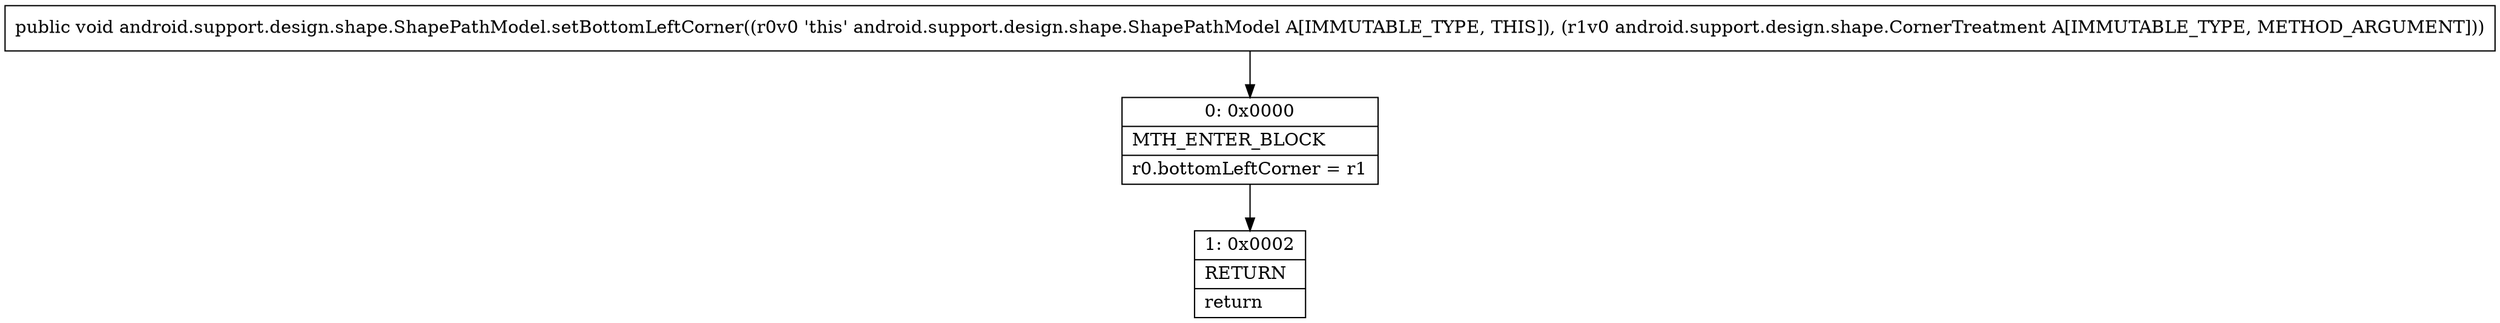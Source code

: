 digraph "CFG forandroid.support.design.shape.ShapePathModel.setBottomLeftCorner(Landroid\/support\/design\/shape\/CornerTreatment;)V" {
Node_0 [shape=record,label="{0\:\ 0x0000|MTH_ENTER_BLOCK\l|r0.bottomLeftCorner = r1\l}"];
Node_1 [shape=record,label="{1\:\ 0x0002|RETURN\l|return\l}"];
MethodNode[shape=record,label="{public void android.support.design.shape.ShapePathModel.setBottomLeftCorner((r0v0 'this' android.support.design.shape.ShapePathModel A[IMMUTABLE_TYPE, THIS]), (r1v0 android.support.design.shape.CornerTreatment A[IMMUTABLE_TYPE, METHOD_ARGUMENT])) }"];
MethodNode -> Node_0;
Node_0 -> Node_1;
}

